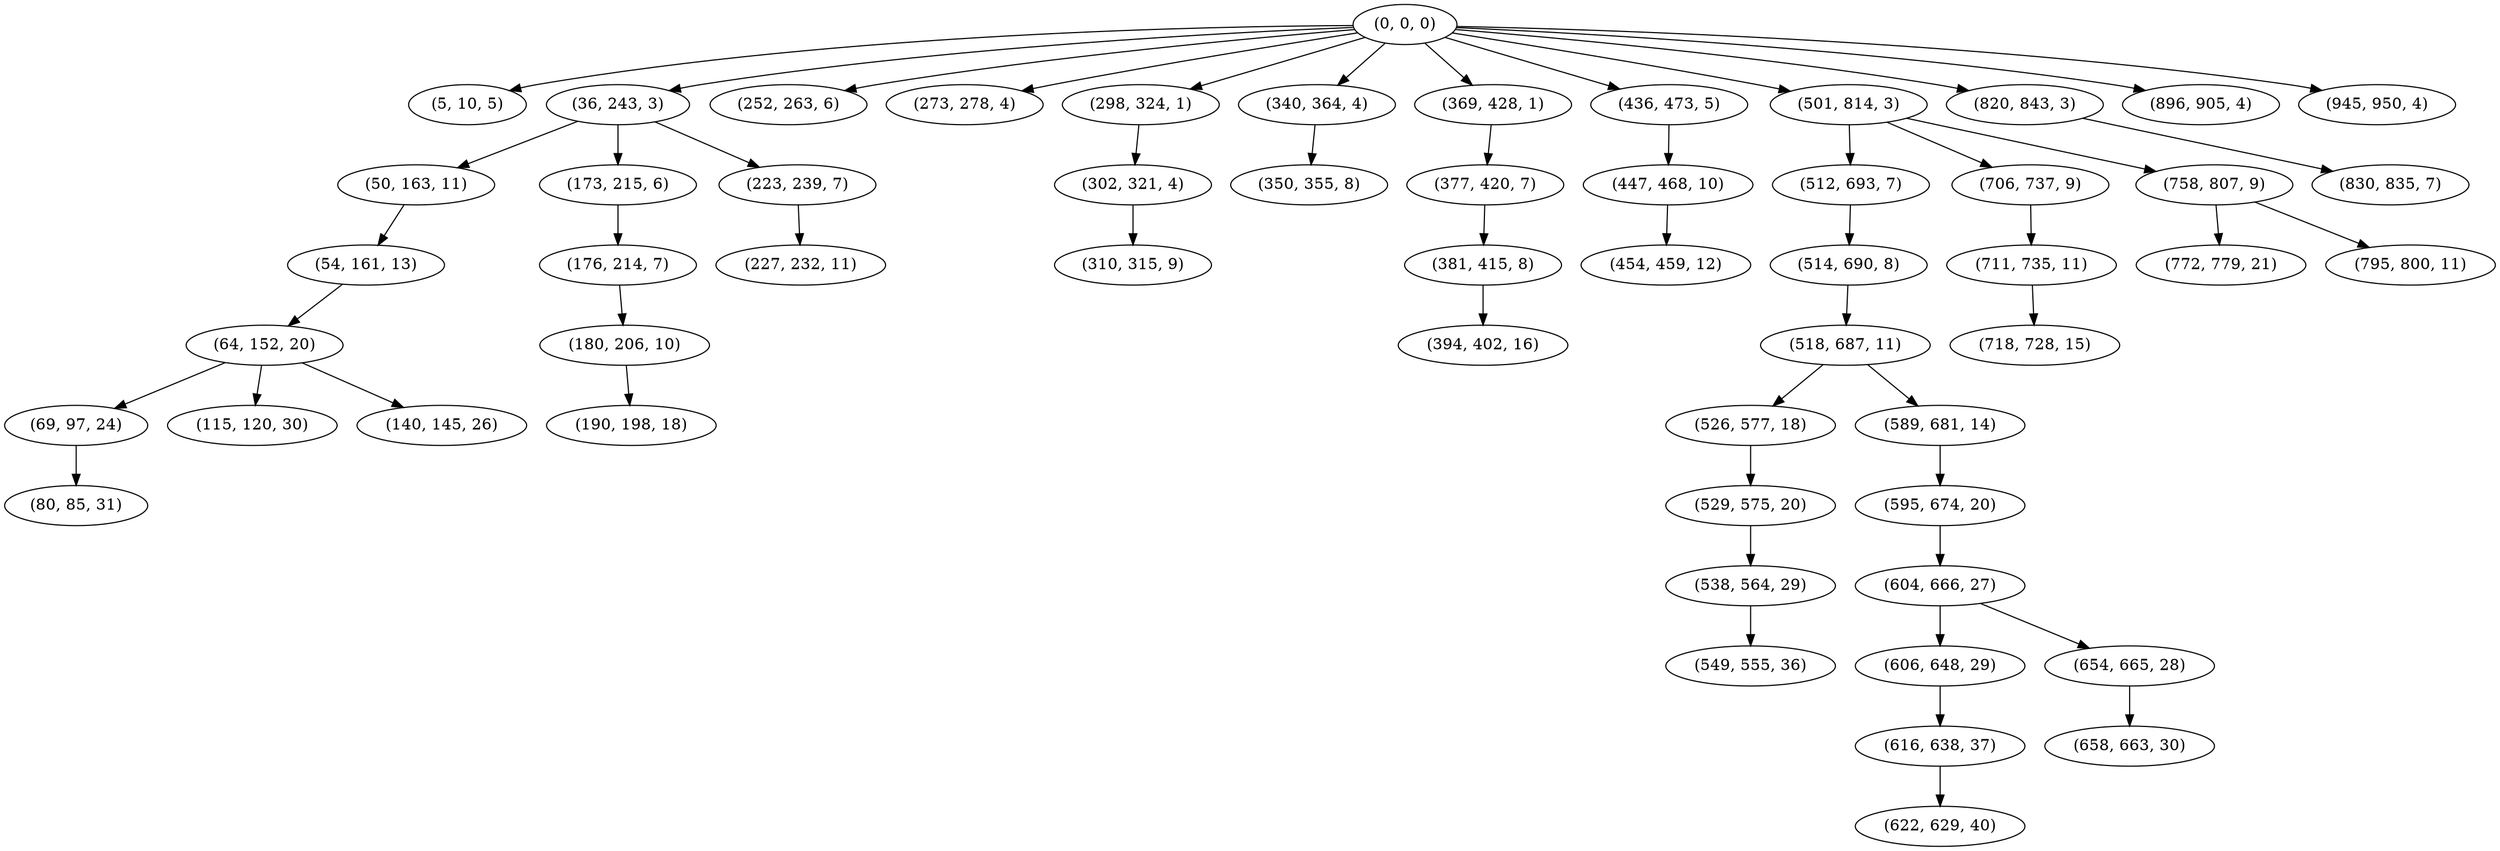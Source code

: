 digraph tree {
    "(0, 0, 0)";
    "(5, 10, 5)";
    "(36, 243, 3)";
    "(50, 163, 11)";
    "(54, 161, 13)";
    "(64, 152, 20)";
    "(69, 97, 24)";
    "(80, 85, 31)";
    "(115, 120, 30)";
    "(140, 145, 26)";
    "(173, 215, 6)";
    "(176, 214, 7)";
    "(180, 206, 10)";
    "(190, 198, 18)";
    "(223, 239, 7)";
    "(227, 232, 11)";
    "(252, 263, 6)";
    "(273, 278, 4)";
    "(298, 324, 1)";
    "(302, 321, 4)";
    "(310, 315, 9)";
    "(340, 364, 4)";
    "(350, 355, 8)";
    "(369, 428, 1)";
    "(377, 420, 7)";
    "(381, 415, 8)";
    "(394, 402, 16)";
    "(436, 473, 5)";
    "(447, 468, 10)";
    "(454, 459, 12)";
    "(501, 814, 3)";
    "(512, 693, 7)";
    "(514, 690, 8)";
    "(518, 687, 11)";
    "(526, 577, 18)";
    "(529, 575, 20)";
    "(538, 564, 29)";
    "(549, 555, 36)";
    "(589, 681, 14)";
    "(595, 674, 20)";
    "(604, 666, 27)";
    "(606, 648, 29)";
    "(616, 638, 37)";
    "(622, 629, 40)";
    "(654, 665, 28)";
    "(658, 663, 30)";
    "(706, 737, 9)";
    "(711, 735, 11)";
    "(718, 728, 15)";
    "(758, 807, 9)";
    "(772, 779, 21)";
    "(795, 800, 11)";
    "(820, 843, 3)";
    "(830, 835, 7)";
    "(896, 905, 4)";
    "(945, 950, 4)";
    "(0, 0, 0)" -> "(5, 10, 5)";
    "(0, 0, 0)" -> "(36, 243, 3)";
    "(0, 0, 0)" -> "(252, 263, 6)";
    "(0, 0, 0)" -> "(273, 278, 4)";
    "(0, 0, 0)" -> "(298, 324, 1)";
    "(0, 0, 0)" -> "(340, 364, 4)";
    "(0, 0, 0)" -> "(369, 428, 1)";
    "(0, 0, 0)" -> "(436, 473, 5)";
    "(0, 0, 0)" -> "(501, 814, 3)";
    "(0, 0, 0)" -> "(820, 843, 3)";
    "(0, 0, 0)" -> "(896, 905, 4)";
    "(0, 0, 0)" -> "(945, 950, 4)";
    "(36, 243, 3)" -> "(50, 163, 11)";
    "(36, 243, 3)" -> "(173, 215, 6)";
    "(36, 243, 3)" -> "(223, 239, 7)";
    "(50, 163, 11)" -> "(54, 161, 13)";
    "(54, 161, 13)" -> "(64, 152, 20)";
    "(64, 152, 20)" -> "(69, 97, 24)";
    "(64, 152, 20)" -> "(115, 120, 30)";
    "(64, 152, 20)" -> "(140, 145, 26)";
    "(69, 97, 24)" -> "(80, 85, 31)";
    "(173, 215, 6)" -> "(176, 214, 7)";
    "(176, 214, 7)" -> "(180, 206, 10)";
    "(180, 206, 10)" -> "(190, 198, 18)";
    "(223, 239, 7)" -> "(227, 232, 11)";
    "(298, 324, 1)" -> "(302, 321, 4)";
    "(302, 321, 4)" -> "(310, 315, 9)";
    "(340, 364, 4)" -> "(350, 355, 8)";
    "(369, 428, 1)" -> "(377, 420, 7)";
    "(377, 420, 7)" -> "(381, 415, 8)";
    "(381, 415, 8)" -> "(394, 402, 16)";
    "(436, 473, 5)" -> "(447, 468, 10)";
    "(447, 468, 10)" -> "(454, 459, 12)";
    "(501, 814, 3)" -> "(512, 693, 7)";
    "(501, 814, 3)" -> "(706, 737, 9)";
    "(501, 814, 3)" -> "(758, 807, 9)";
    "(512, 693, 7)" -> "(514, 690, 8)";
    "(514, 690, 8)" -> "(518, 687, 11)";
    "(518, 687, 11)" -> "(526, 577, 18)";
    "(518, 687, 11)" -> "(589, 681, 14)";
    "(526, 577, 18)" -> "(529, 575, 20)";
    "(529, 575, 20)" -> "(538, 564, 29)";
    "(538, 564, 29)" -> "(549, 555, 36)";
    "(589, 681, 14)" -> "(595, 674, 20)";
    "(595, 674, 20)" -> "(604, 666, 27)";
    "(604, 666, 27)" -> "(606, 648, 29)";
    "(604, 666, 27)" -> "(654, 665, 28)";
    "(606, 648, 29)" -> "(616, 638, 37)";
    "(616, 638, 37)" -> "(622, 629, 40)";
    "(654, 665, 28)" -> "(658, 663, 30)";
    "(706, 737, 9)" -> "(711, 735, 11)";
    "(711, 735, 11)" -> "(718, 728, 15)";
    "(758, 807, 9)" -> "(772, 779, 21)";
    "(758, 807, 9)" -> "(795, 800, 11)";
    "(820, 843, 3)" -> "(830, 835, 7)";
}
